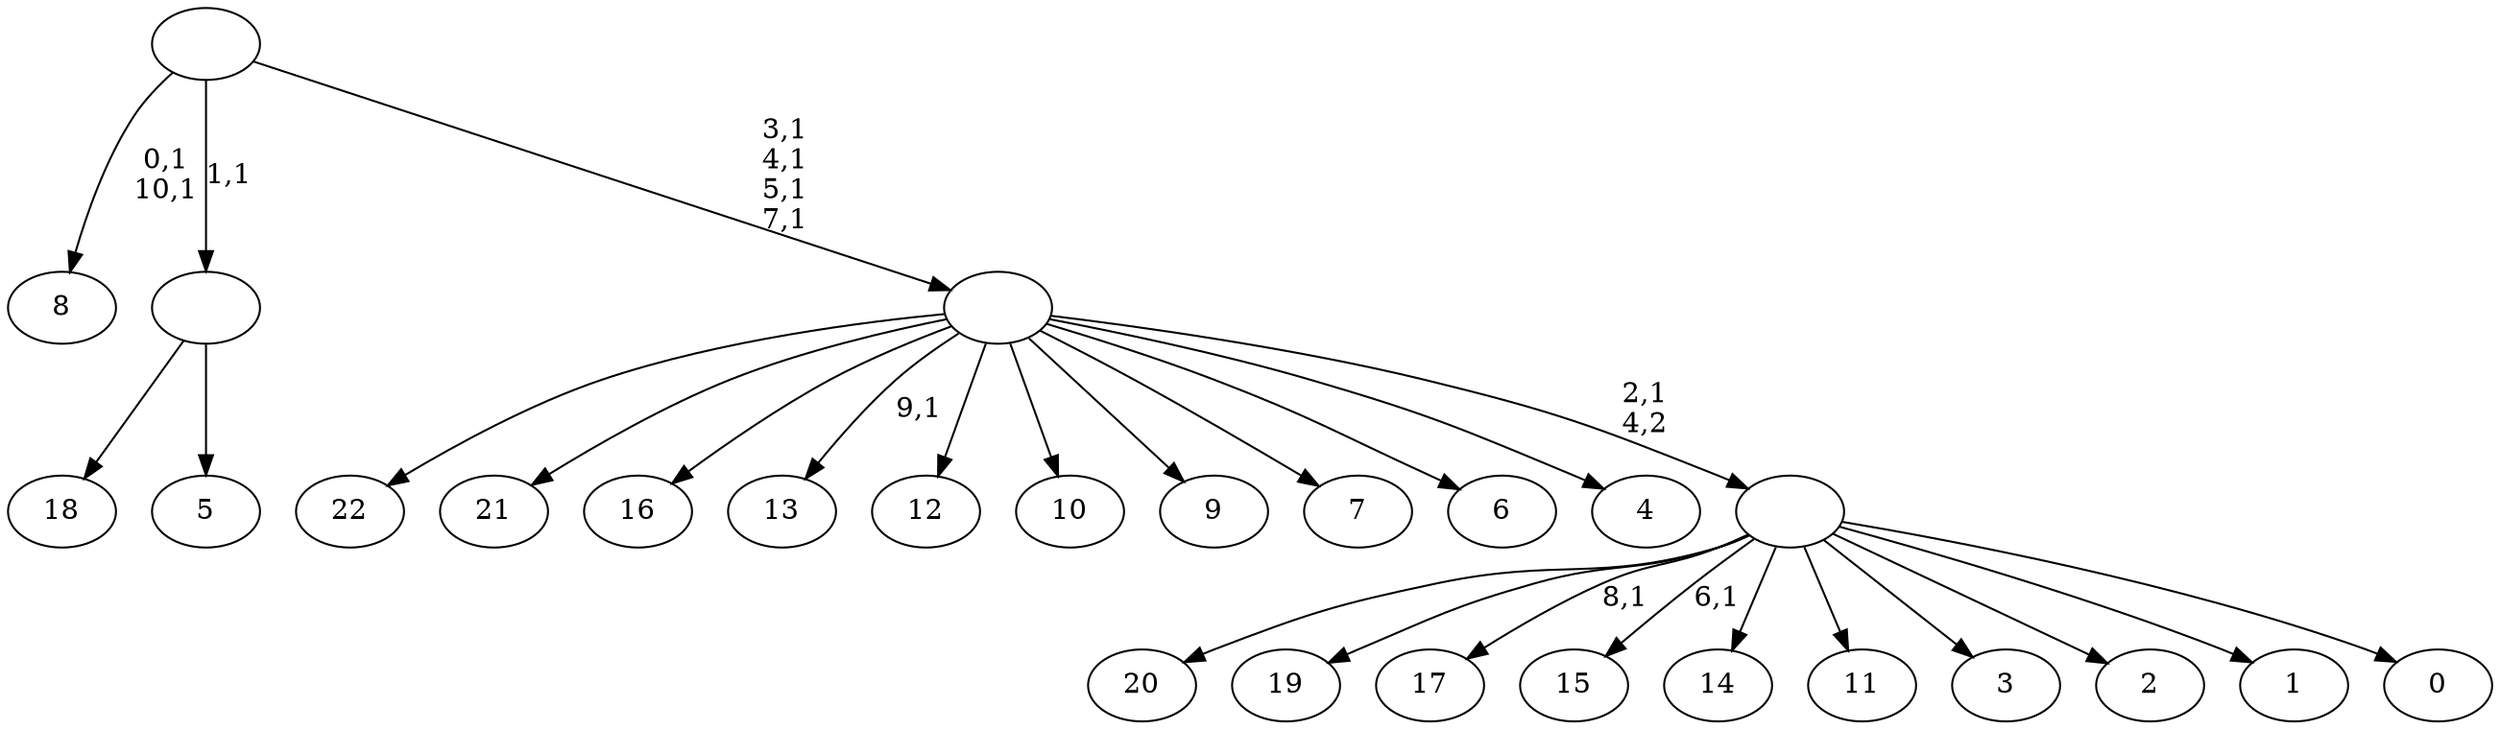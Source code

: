 digraph T {
	34 [label="22"]
	33 [label="21"]
	32 [label="20"]
	31 [label="19"]
	30 [label="18"]
	29 [label="17"]
	27 [label="16"]
	26 [label="15"]
	24 [label="14"]
	23 [label="13"]
	21 [label="12"]
	20 [label="11"]
	19 [label="10"]
	18 [label="9"]
	17 [label="8"]
	14 [label="7"]
	13 [label="6"]
	12 [label="5"]
	11 [label=""]
	10 [label="4"]
	9 [label="3"]
	8 [label="2"]
	7 [label="1"]
	6 [label="0"]
	5 [label=""]
	4 [label=""]
	0 [label=""]
	11 -> 30 [label=""]
	11 -> 12 [label=""]
	5 -> 26 [label="6,1"]
	5 -> 29 [label="8,1"]
	5 -> 32 [label=""]
	5 -> 31 [label=""]
	5 -> 24 [label=""]
	5 -> 20 [label=""]
	5 -> 9 [label=""]
	5 -> 8 [label=""]
	5 -> 7 [label=""]
	5 -> 6 [label=""]
	4 -> 23 [label="9,1"]
	4 -> 34 [label=""]
	4 -> 33 [label=""]
	4 -> 27 [label=""]
	4 -> 21 [label=""]
	4 -> 19 [label=""]
	4 -> 18 [label=""]
	4 -> 14 [label=""]
	4 -> 13 [label=""]
	4 -> 10 [label=""]
	4 -> 5 [label="2,1\n4,2"]
	0 -> 4 [label="3,1\n4,1\n5,1\n7,1"]
	0 -> 17 [label="0,1\n10,1"]
	0 -> 11 [label="1,1"]
}
